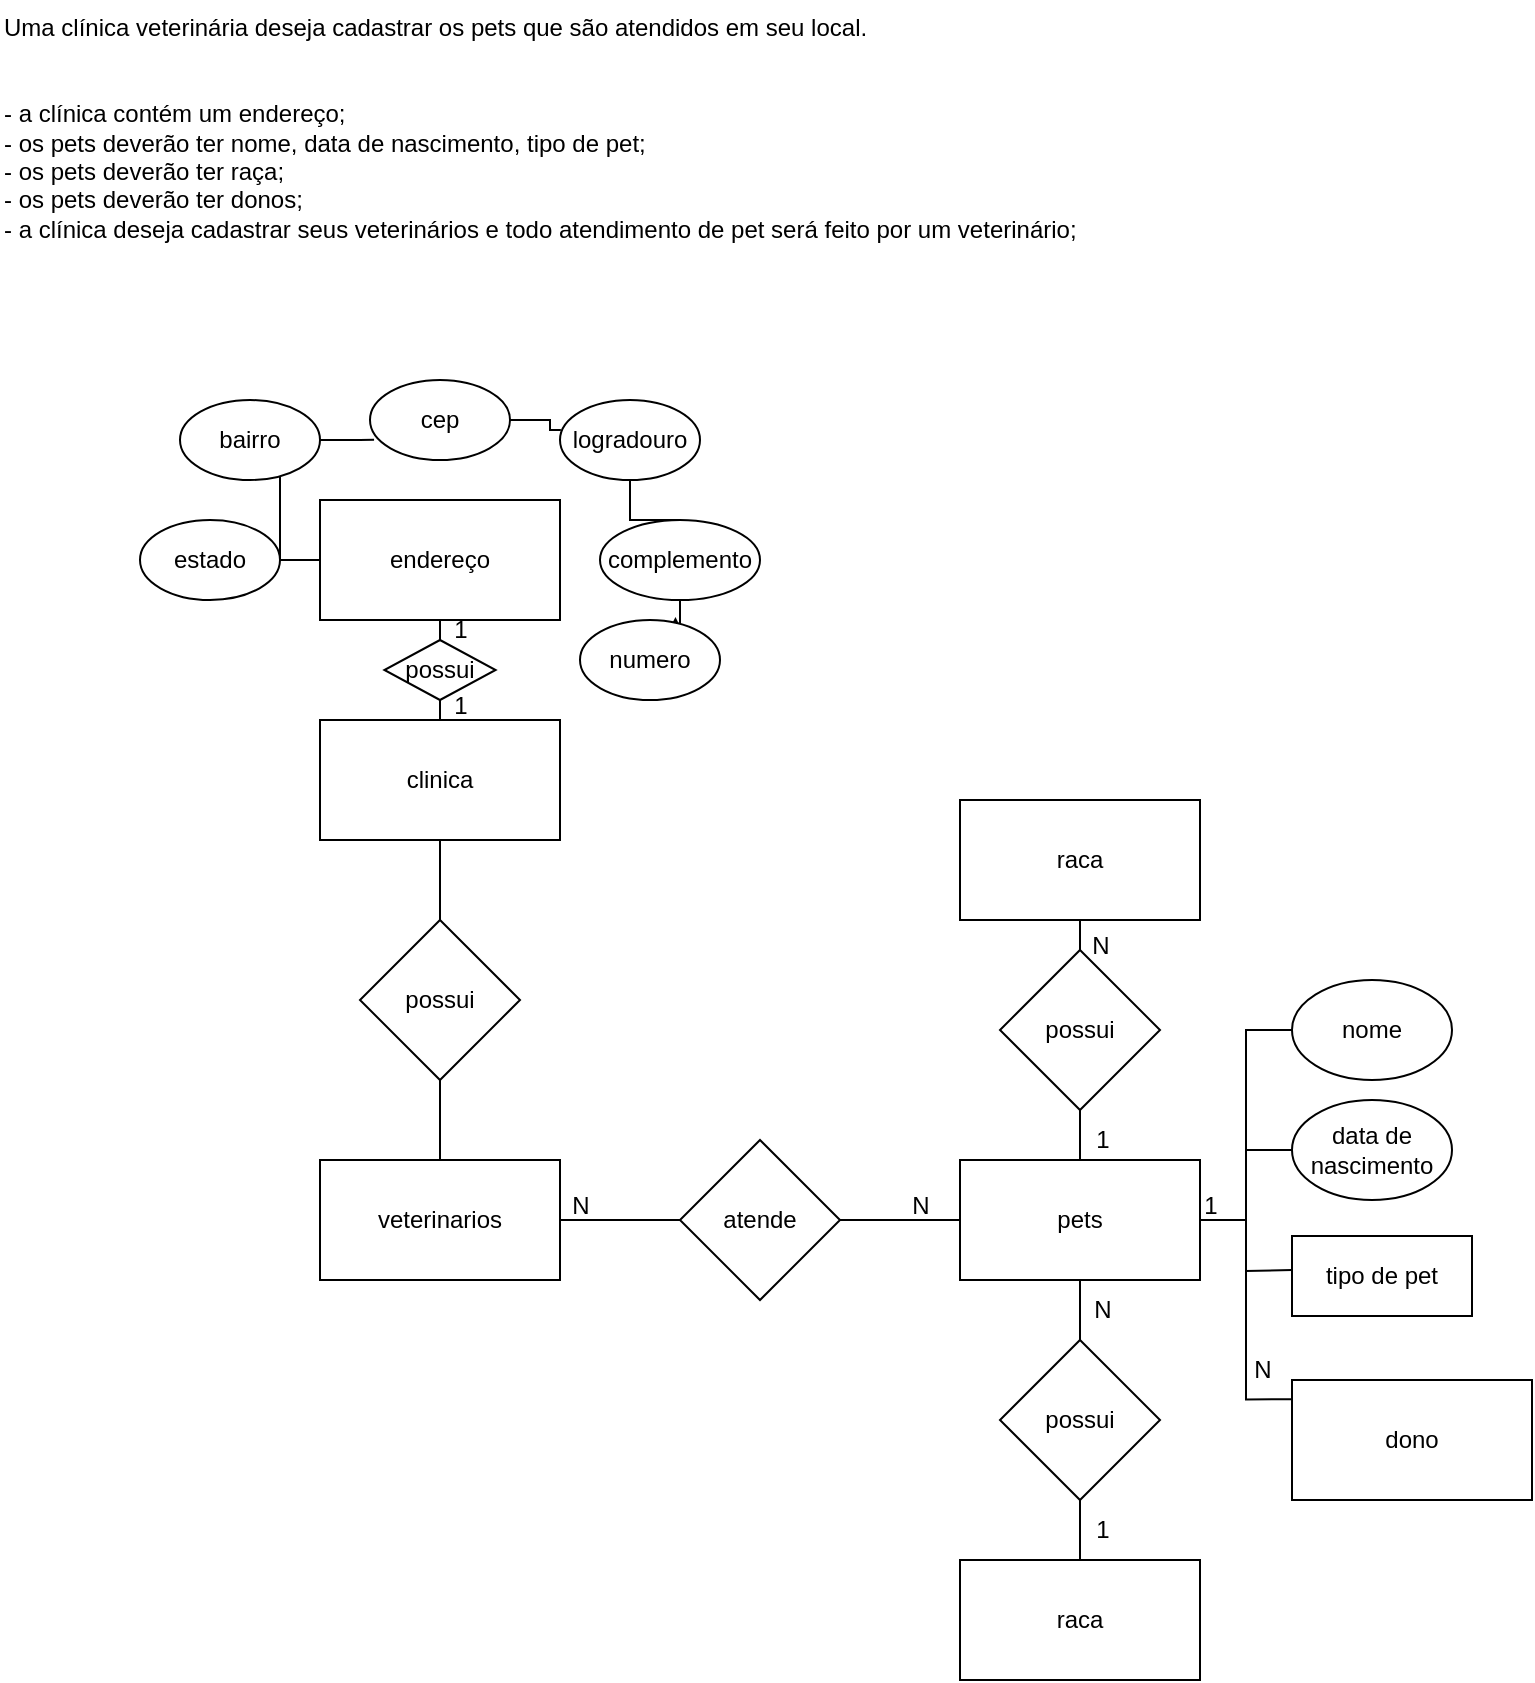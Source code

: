 <mxfile version="21.6.5" type="device">
  <diagram id="C5RBs43oDa-KdzZeNtuy" name="Page-1">
    <mxGraphModel dx="368" dy="184" grid="1" gridSize="10" guides="1" tooltips="1" connect="1" arrows="1" fold="1" page="1" pageScale="1" pageWidth="827" pageHeight="1169" math="0" shadow="0">
      <root>
        <mxCell id="WIyWlLk6GJQsqaUBKTNV-0" />
        <mxCell id="WIyWlLk6GJQsqaUBKTNV-1" parent="WIyWlLk6GJQsqaUBKTNV-0" />
        <mxCell id="FNX5qKE9I0ZPfB3TcA4R-4" style="edgeStyle=orthogonalEdgeStyle;rounded=0;orthogonalLoop=1;jettySize=auto;html=1;entryX=1;entryY=0.5;entryDx=0;entryDy=0;endArrow=none;endFill=0;" parent="WIyWlLk6GJQsqaUBKTNV-1" source="FNX5qKE9I0ZPfB3TcA4R-0" edge="1">
          <mxGeometry relative="1" as="geometry">
            <mxPoint x="230.005" y="346" as="targetPoint" />
          </mxGeometry>
        </mxCell>
        <mxCell id="3CwpOaEv5uNdqjw2gjTh-17" style="edgeStyle=orthogonalEdgeStyle;rounded=0;orthogonalLoop=1;jettySize=auto;html=1;entryX=0.5;entryY=0;entryDx=0;entryDy=0;endArrow=none;endFill=0;" edge="1" parent="WIyWlLk6GJQsqaUBKTNV-1" source="FNX5qKE9I0ZPfB3TcA4R-0" target="3CwpOaEv5uNdqjw2gjTh-16">
          <mxGeometry relative="1" as="geometry" />
        </mxCell>
        <mxCell id="FNX5qKE9I0ZPfB3TcA4R-0" value="clinica" style="rounded=0;whiteSpace=wrap;html=1;" parent="WIyWlLk6GJQsqaUBKTNV-1" vertex="1">
          <mxGeometry x="170" y="400" width="120" height="60" as="geometry" />
        </mxCell>
        <mxCell id="3CwpOaEv5uNdqjw2gjTh-25" style="edgeStyle=orthogonalEdgeStyle;rounded=0;orthogonalLoop=1;jettySize=auto;html=1;endArrow=none;endFill=0;" edge="1" parent="WIyWlLk6GJQsqaUBKTNV-1" source="FNX5qKE9I0ZPfB3TcA4R-1" target="FNX5qKE9I0ZPfB3TcA4R-2">
          <mxGeometry relative="1" as="geometry" />
        </mxCell>
        <mxCell id="FNX5qKE9I0ZPfB3TcA4R-1" value="atende" style="rhombus;whiteSpace=wrap;html=1;" parent="WIyWlLk6GJQsqaUBKTNV-1" vertex="1">
          <mxGeometry x="350" y="610" width="80" height="80" as="geometry" />
        </mxCell>
        <mxCell id="FNX5qKE9I0ZPfB3TcA4R-11" style="edgeStyle=orthogonalEdgeStyle;rounded=0;orthogonalLoop=1;jettySize=auto;html=1;entryX=0;entryY=0.5;entryDx=0;entryDy=0;endArrow=none;endFill=0;" parent="WIyWlLk6GJQsqaUBKTNV-1" source="FNX5qKE9I0ZPfB3TcA4R-2" target="FNX5qKE9I0ZPfB3TcA4R-7" edge="1">
          <mxGeometry relative="1" as="geometry" />
        </mxCell>
        <mxCell id="FNX5qKE9I0ZPfB3TcA4R-12" style="edgeStyle=orthogonalEdgeStyle;rounded=0;orthogonalLoop=1;jettySize=auto;html=1;entryX=0;entryY=0.5;entryDx=0;entryDy=0;endArrow=none;endFill=0;" parent="WIyWlLk6GJQsqaUBKTNV-1" source="FNX5qKE9I0ZPfB3TcA4R-2" target="FNX5qKE9I0ZPfB3TcA4R-10" edge="1">
          <mxGeometry relative="1" as="geometry" />
        </mxCell>
        <mxCell id="FNX5qKE9I0ZPfB3TcA4R-13" style="edgeStyle=orthogonalEdgeStyle;rounded=0;orthogonalLoop=1;jettySize=auto;html=1;entryX=0;entryY=0.5;entryDx=0;entryDy=0;endArrow=none;endFill=0;" parent="WIyWlLk6GJQsqaUBKTNV-1" source="FNX5qKE9I0ZPfB3TcA4R-2" edge="1">
          <mxGeometry relative="1" as="geometry">
            <mxPoint x="656.0" y="675" as="targetPoint" />
          </mxGeometry>
        </mxCell>
        <mxCell id="FNX5qKE9I0ZPfB3TcA4R-14" style="edgeStyle=orthogonalEdgeStyle;rounded=0;orthogonalLoop=1;jettySize=auto;html=1;entryX=0.005;entryY=0.161;entryDx=0;entryDy=0;endArrow=none;endFill=0;entryPerimeter=0;" parent="WIyWlLk6GJQsqaUBKTNV-1" source="FNX5qKE9I0ZPfB3TcA4R-2" target="3CwpOaEv5uNdqjw2gjTh-44" edge="1">
          <mxGeometry relative="1" as="geometry">
            <mxPoint x="656" y="735" as="targetPoint" />
          </mxGeometry>
        </mxCell>
        <mxCell id="FNX5qKE9I0ZPfB3TcA4R-2" value="pets" style="rounded=0;whiteSpace=wrap;html=1;" parent="WIyWlLk6GJQsqaUBKTNV-1" vertex="1">
          <mxGeometry x="490" y="620" width="120" height="60" as="geometry" />
        </mxCell>
        <mxCell id="FNX5qKE9I0ZPfB3TcA4R-7" value="nome" style="ellipse;whiteSpace=wrap;html=1;" parent="WIyWlLk6GJQsqaUBKTNV-1" vertex="1">
          <mxGeometry x="656" y="530" width="80" height="50" as="geometry" />
        </mxCell>
        <mxCell id="FNX5qKE9I0ZPfB3TcA4R-10" value="data de nascimento" style="ellipse;whiteSpace=wrap;html=1;" parent="WIyWlLk6GJQsqaUBKTNV-1" vertex="1">
          <mxGeometry x="656" y="590" width="80" height="50" as="geometry" />
        </mxCell>
        <mxCell id="FNX5qKE9I0ZPfB3TcA4R-20" style="edgeStyle=orthogonalEdgeStyle;rounded=0;orthogonalLoop=1;jettySize=auto;html=1;entryX=0.5;entryY=1;entryDx=0;entryDy=0;endArrow=none;endFill=0;" parent="WIyWlLk6GJQsqaUBKTNV-1" source="FNX5qKE9I0ZPfB3TcA4R-18" target="FNX5qKE9I0ZPfB3TcA4R-19" edge="1">
          <mxGeometry relative="1" as="geometry" />
        </mxCell>
        <mxCell id="FNX5qKE9I0ZPfB3TcA4R-18" value="raca" style="rounded=0;whiteSpace=wrap;html=1;" parent="WIyWlLk6GJQsqaUBKTNV-1" vertex="1">
          <mxGeometry x="490" y="820" width="120" height="60" as="geometry" />
        </mxCell>
        <mxCell id="FNX5qKE9I0ZPfB3TcA4R-21" style="edgeStyle=orthogonalEdgeStyle;rounded=0;orthogonalLoop=1;jettySize=auto;html=1;entryX=0.5;entryY=1;entryDx=0;entryDy=0;endArrow=none;endFill=0;" parent="WIyWlLk6GJQsqaUBKTNV-1" source="FNX5qKE9I0ZPfB3TcA4R-19" target="FNX5qKE9I0ZPfB3TcA4R-2" edge="1">
          <mxGeometry relative="1" as="geometry" />
        </mxCell>
        <mxCell id="FNX5qKE9I0ZPfB3TcA4R-19" value="possui" style="rhombus;whiteSpace=wrap;html=1;" parent="WIyWlLk6GJQsqaUBKTNV-1" vertex="1">
          <mxGeometry x="510" y="710" width="80" height="80" as="geometry" />
        </mxCell>
        <mxCell id="FNX5qKE9I0ZPfB3TcA4R-22" value="N" style="text;html=1;align=center;verticalAlign=middle;resizable=0;points=[];autosize=1;strokeColor=none;fillColor=none;" parent="WIyWlLk6GJQsqaUBKTNV-1" vertex="1">
          <mxGeometry x="546" y="680" width="30" height="30" as="geometry" />
        </mxCell>
        <mxCell id="FNX5qKE9I0ZPfB3TcA4R-23" value="1" style="text;html=1;align=center;verticalAlign=middle;resizable=0;points=[];autosize=1;strokeColor=none;fillColor=none;" parent="WIyWlLk6GJQsqaUBKTNV-1" vertex="1">
          <mxGeometry x="546" y="790" width="30" height="30" as="geometry" />
        </mxCell>
        <mxCell id="eUbRqjOayq9dedV_3_VX-0" value="Uma clínica veterinária deseja cadastrar os pets que são atendidos em seu local.&#xa;&#xa;&#xa;- a clínica contém um endereço;&#xa;- os pets deverão ter nome, data de nascimento, tipo de pet;&#xa;- os pets deverão ter raça;&#xa;- os pets deverão ter donos;&#xa;- a clínica deseja cadastrar seus veterinários e todo atendimento de pet será feito por um veterinário;" style="text;whiteSpace=wrap;" parent="WIyWlLk6GJQsqaUBKTNV-1" vertex="1">
          <mxGeometry x="10" y="40" width="560" height="150" as="geometry" />
        </mxCell>
        <mxCell id="3CwpOaEv5uNdqjw2gjTh-8" style="edgeStyle=orthogonalEdgeStyle;rounded=0;orthogonalLoop=1;jettySize=auto;html=1;entryX=1;entryY=0.5;entryDx=0;entryDy=0;endArrow=none;endFill=0;" edge="1" parent="WIyWlLk6GJQsqaUBKTNV-1" source="3CwpOaEv5uNdqjw2gjTh-0" target="3CwpOaEv5uNdqjw2gjTh-5">
          <mxGeometry relative="1" as="geometry" />
        </mxCell>
        <mxCell id="3CwpOaEv5uNdqjw2gjTh-9" style="edgeStyle=orthogonalEdgeStyle;rounded=0;orthogonalLoop=1;jettySize=auto;html=1;endArrow=none;endFill=0;" edge="1" parent="WIyWlLk6GJQsqaUBKTNV-1" source="3CwpOaEv5uNdqjw2gjTh-0">
          <mxGeometry relative="1" as="geometry">
            <mxPoint x="150" y="280" as="targetPoint" />
          </mxGeometry>
        </mxCell>
        <mxCell id="3CwpOaEv5uNdqjw2gjTh-0" value="endereço" style="rounded=0;whiteSpace=wrap;html=1;" vertex="1" parent="WIyWlLk6GJQsqaUBKTNV-1">
          <mxGeometry x="170" y="290" width="120" height="60" as="geometry" />
        </mxCell>
        <mxCell id="3CwpOaEv5uNdqjw2gjTh-11" style="edgeStyle=orthogonalEdgeStyle;rounded=0;orthogonalLoop=1;jettySize=auto;html=1;entryX=0.006;entryY=0.376;entryDx=0;entryDy=0;entryPerimeter=0;endArrow=none;endFill=0;" edge="1" parent="WIyWlLk6GJQsqaUBKTNV-1" source="3CwpOaEv5uNdqjw2gjTh-1" target="3CwpOaEv5uNdqjw2gjTh-2">
          <mxGeometry relative="1" as="geometry" />
        </mxCell>
        <mxCell id="3CwpOaEv5uNdqjw2gjTh-1" value="cep" style="ellipse;whiteSpace=wrap;html=1;" vertex="1" parent="WIyWlLk6GJQsqaUBKTNV-1">
          <mxGeometry x="195" y="230" width="70" height="40" as="geometry" />
        </mxCell>
        <mxCell id="3CwpOaEv5uNdqjw2gjTh-12" style="edgeStyle=orthogonalEdgeStyle;rounded=0;orthogonalLoop=1;jettySize=auto;html=1;endArrow=none;endFill=0;" edge="1" parent="WIyWlLk6GJQsqaUBKTNV-1" source="3CwpOaEv5uNdqjw2gjTh-2" target="3CwpOaEv5uNdqjw2gjTh-3">
          <mxGeometry relative="1" as="geometry" />
        </mxCell>
        <mxCell id="3CwpOaEv5uNdqjw2gjTh-2" value="logradouro" style="ellipse;whiteSpace=wrap;html=1;" vertex="1" parent="WIyWlLk6GJQsqaUBKTNV-1">
          <mxGeometry x="290" y="240" width="70" height="40" as="geometry" />
        </mxCell>
        <mxCell id="3CwpOaEv5uNdqjw2gjTh-13" style="edgeStyle=orthogonalEdgeStyle;rounded=0;orthogonalLoop=1;jettySize=auto;html=1;entryX=0.682;entryY=-0.039;entryDx=0;entryDy=0;entryPerimeter=0;" edge="1" parent="WIyWlLk6GJQsqaUBKTNV-1" source="3CwpOaEv5uNdqjw2gjTh-3" target="3CwpOaEv5uNdqjw2gjTh-4">
          <mxGeometry relative="1" as="geometry" />
        </mxCell>
        <mxCell id="3CwpOaEv5uNdqjw2gjTh-3" value="complemento" style="ellipse;whiteSpace=wrap;html=1;" vertex="1" parent="WIyWlLk6GJQsqaUBKTNV-1">
          <mxGeometry x="310" y="300" width="80" height="40" as="geometry" />
        </mxCell>
        <mxCell id="3CwpOaEv5uNdqjw2gjTh-4" value="numero" style="ellipse;whiteSpace=wrap;html=1;" vertex="1" parent="WIyWlLk6GJQsqaUBKTNV-1">
          <mxGeometry x="300" y="350" width="70" height="40" as="geometry" />
        </mxCell>
        <mxCell id="3CwpOaEv5uNdqjw2gjTh-5" value="estado" style="ellipse;whiteSpace=wrap;html=1;" vertex="1" parent="WIyWlLk6GJQsqaUBKTNV-1">
          <mxGeometry x="80" y="300" width="70" height="40" as="geometry" />
        </mxCell>
        <mxCell id="3CwpOaEv5uNdqjw2gjTh-10" style="edgeStyle=orthogonalEdgeStyle;rounded=0;orthogonalLoop=1;jettySize=auto;html=1;entryX=0.029;entryY=0.747;entryDx=0;entryDy=0;entryPerimeter=0;endArrow=none;endFill=0;" edge="1" parent="WIyWlLk6GJQsqaUBKTNV-1" source="3CwpOaEv5uNdqjw2gjTh-6" target="3CwpOaEv5uNdqjw2gjTh-1">
          <mxGeometry relative="1" as="geometry" />
        </mxCell>
        <mxCell id="3CwpOaEv5uNdqjw2gjTh-6" value="bairro" style="ellipse;whiteSpace=wrap;html=1;" vertex="1" parent="WIyWlLk6GJQsqaUBKTNV-1">
          <mxGeometry x="100" y="240" width="70" height="40" as="geometry" />
        </mxCell>
        <mxCell id="3CwpOaEv5uNdqjw2gjTh-19" style="edgeStyle=orthogonalEdgeStyle;rounded=0;orthogonalLoop=1;jettySize=auto;html=1;entryX=0.5;entryY=0;entryDx=0;entryDy=0;endArrow=none;endFill=0;" edge="1" parent="WIyWlLk6GJQsqaUBKTNV-1" source="3CwpOaEv5uNdqjw2gjTh-16" target="3CwpOaEv5uNdqjw2gjTh-18">
          <mxGeometry relative="1" as="geometry" />
        </mxCell>
        <mxCell id="3CwpOaEv5uNdqjw2gjTh-16" value="possui" style="rhombus;whiteSpace=wrap;html=1;" vertex="1" parent="WIyWlLk6GJQsqaUBKTNV-1">
          <mxGeometry x="190" y="500" width="80" height="80" as="geometry" />
        </mxCell>
        <mxCell id="3CwpOaEv5uNdqjw2gjTh-24" style="edgeStyle=orthogonalEdgeStyle;rounded=0;orthogonalLoop=1;jettySize=auto;html=1;entryX=0;entryY=0.5;entryDx=0;entryDy=0;endArrow=none;endFill=0;" edge="1" parent="WIyWlLk6GJQsqaUBKTNV-1" source="3CwpOaEv5uNdqjw2gjTh-18" target="FNX5qKE9I0ZPfB3TcA4R-1">
          <mxGeometry relative="1" as="geometry" />
        </mxCell>
        <mxCell id="3CwpOaEv5uNdqjw2gjTh-18" value="veterinarios" style="rounded=0;whiteSpace=wrap;html=1;" vertex="1" parent="WIyWlLk6GJQsqaUBKTNV-1">
          <mxGeometry x="170" y="620" width="120" height="60" as="geometry" />
        </mxCell>
        <mxCell id="3CwpOaEv5uNdqjw2gjTh-20" value="possui" style="rhombus;whiteSpace=wrap;html=1;" vertex="1" parent="WIyWlLk6GJQsqaUBKTNV-1">
          <mxGeometry x="202.19" y="360" width="55.62" height="30" as="geometry" />
        </mxCell>
        <mxCell id="3CwpOaEv5uNdqjw2gjTh-21" value="1" style="text;html=1;align=center;verticalAlign=middle;resizable=0;points=[];autosize=1;strokeColor=none;fillColor=none;" vertex="1" parent="WIyWlLk6GJQsqaUBKTNV-1">
          <mxGeometry x="225" y="378" width="30" height="30" as="geometry" />
        </mxCell>
        <mxCell id="3CwpOaEv5uNdqjw2gjTh-22" value="1" style="text;html=1;align=center;verticalAlign=middle;resizable=0;points=[];autosize=1;strokeColor=none;fillColor=none;" vertex="1" parent="WIyWlLk6GJQsqaUBKTNV-1">
          <mxGeometry x="225" y="340" width="30" height="30" as="geometry" />
        </mxCell>
        <mxCell id="3CwpOaEv5uNdqjw2gjTh-32" value="N" style="text;html=1;align=center;verticalAlign=middle;resizable=0;points=[];autosize=1;strokeColor=none;fillColor=none;" vertex="1" parent="WIyWlLk6GJQsqaUBKTNV-1">
          <mxGeometry x="285" y="628" width="30" height="30" as="geometry" />
        </mxCell>
        <mxCell id="3CwpOaEv5uNdqjw2gjTh-33" value="N" style="text;html=1;align=center;verticalAlign=middle;resizable=0;points=[];autosize=1;strokeColor=none;fillColor=none;" vertex="1" parent="WIyWlLk6GJQsqaUBKTNV-1">
          <mxGeometry x="455" y="628" width="30" height="30" as="geometry" />
        </mxCell>
        <mxCell id="3CwpOaEv5uNdqjw2gjTh-38" style="edgeStyle=orthogonalEdgeStyle;rounded=0;orthogonalLoop=1;jettySize=auto;html=1;endArrow=none;endFill=0;" edge="1" parent="WIyWlLk6GJQsqaUBKTNV-1" source="3CwpOaEv5uNdqjw2gjTh-35">
          <mxGeometry relative="1" as="geometry">
            <mxPoint x="550" y="510" as="targetPoint" />
          </mxGeometry>
        </mxCell>
        <mxCell id="3CwpOaEv5uNdqjw2gjTh-35" value="raca" style="rounded=0;whiteSpace=wrap;html=1;" vertex="1" parent="WIyWlLk6GJQsqaUBKTNV-1">
          <mxGeometry x="490" y="440" width="120" height="60" as="geometry" />
        </mxCell>
        <mxCell id="3CwpOaEv5uNdqjw2gjTh-39" style="edgeStyle=orthogonalEdgeStyle;rounded=0;orthogonalLoop=1;jettySize=auto;html=1;entryX=0.5;entryY=0;entryDx=0;entryDy=0;endArrow=none;endFill=0;" edge="1" parent="WIyWlLk6GJQsqaUBKTNV-1" source="3CwpOaEv5uNdqjw2gjTh-36" target="FNX5qKE9I0ZPfB3TcA4R-2">
          <mxGeometry relative="1" as="geometry" />
        </mxCell>
        <mxCell id="3CwpOaEv5uNdqjw2gjTh-36" value="possui" style="rhombus;whiteSpace=wrap;html=1;" vertex="1" parent="WIyWlLk6GJQsqaUBKTNV-1">
          <mxGeometry x="510" y="515" width="80" height="80" as="geometry" />
        </mxCell>
        <mxCell id="3CwpOaEv5uNdqjw2gjTh-42" value="N" style="text;html=1;align=center;verticalAlign=middle;resizable=0;points=[];autosize=1;strokeColor=none;fillColor=none;" vertex="1" parent="WIyWlLk6GJQsqaUBKTNV-1">
          <mxGeometry x="545" y="498" width="30" height="30" as="geometry" />
        </mxCell>
        <mxCell id="3CwpOaEv5uNdqjw2gjTh-43" value="1" style="text;html=1;align=center;verticalAlign=middle;resizable=0;points=[];autosize=1;strokeColor=none;fillColor=none;" vertex="1" parent="WIyWlLk6GJQsqaUBKTNV-1">
          <mxGeometry x="546" y="595" width="30" height="30" as="geometry" />
        </mxCell>
        <mxCell id="3CwpOaEv5uNdqjw2gjTh-44" value="dono" style="rounded=0;whiteSpace=wrap;html=1;" vertex="1" parent="WIyWlLk6GJQsqaUBKTNV-1">
          <mxGeometry x="656" y="730" width="120" height="60" as="geometry" />
        </mxCell>
        <mxCell id="3CwpOaEv5uNdqjw2gjTh-45" value="1" style="text;html=1;align=center;verticalAlign=middle;resizable=0;points=[];autosize=1;strokeColor=none;fillColor=none;" vertex="1" parent="WIyWlLk6GJQsqaUBKTNV-1">
          <mxGeometry x="600" y="628" width="30" height="30" as="geometry" />
        </mxCell>
        <mxCell id="3CwpOaEv5uNdqjw2gjTh-46" value="N" style="text;html=1;align=center;verticalAlign=middle;resizable=0;points=[];autosize=1;strokeColor=none;fillColor=none;" vertex="1" parent="WIyWlLk6GJQsqaUBKTNV-1">
          <mxGeometry x="626" y="710" width="30" height="30" as="geometry" />
        </mxCell>
        <mxCell id="3CwpOaEv5uNdqjw2gjTh-47" value="tipo de pet" style="rounded=0;whiteSpace=wrap;html=1;" vertex="1" parent="WIyWlLk6GJQsqaUBKTNV-1">
          <mxGeometry x="656" y="658" width="90" height="40" as="geometry" />
        </mxCell>
      </root>
    </mxGraphModel>
  </diagram>
</mxfile>
